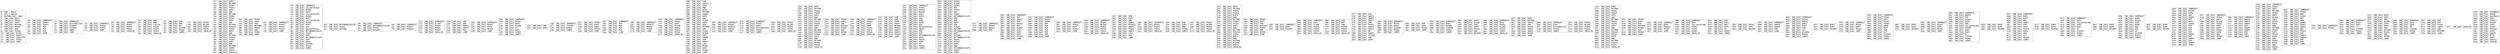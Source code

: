 digraph "graph.cfg.gv" {
	subgraph global {
		node [fontname=Courier fontsize=30.0 rank=same shape=box]
		block_0 [label="0: %00 = #0x1\l2: %01 = #0x40\l4: MSTORE(%01, %00)\l5: [NO_SSA] DUP1\l6: [NO_SSA] PUSH1\l8: [NO_SSA] DUP2\l9: [NO_SSA] MSTORE\la: [NO_SSA] PUSH1\lc: [NO_SSA] ADD\ld: [NO_SSA] PUSH2\l10: [NO_SSA] PUSH1\l12: [NO_SSA] SWAP2\l13: [NO_SSA] CODECOPY\l14: [NO_SSA] PUSH2\l17: [NO_SSA] JUMP\l"]
		block_18 [label="18: [NO_SSA] JUMPDEST\l19: [NO_SSA] SWAP4\l1a: [NO_SSA] SWAP3\l1b: [NO_SSA] POP\l1c: [NO_SSA] POP\l1d: [NO_SSA] POP\l1e: [NO_SSA] JUMP\l"]
		block_1f [label="1f: [NO_SSA] JUMPDEST\l20: [NO_SSA] EXTCODESIZE\l21: [NO_SSA] ISZERO\l22: [NO_SSA] ISZERO\l23: [NO_SSA] SWAP1\l24: [NO_SSA] JUMP\l"]
		block_25 [label="25: [NO_SSA] JUMPDEST\l26: [NO_SSA] PUSH2\l29: [NO_SSA] PUSH2\l2c: [NO_SSA] JUMP\l"]
		block_2d [label="2d: [NO_SSA] JUMPDEST\l2e: [NO_SSA] PUSH1\l30: [NO_SSA] PUSH1\l32: [NO_SSA] PUSH1\l34: [NO_SSA] INVALID\l"]
		block_35 [label="35: [NO_SSA] SUB\l36: [NO_SSA] AND\l37: [NO_SSA] CALLER\l38: [NO_SSA] PUSH1\l3a: [NO_SSA] PUSH1\l3c: [NO_SSA] PUSH1\l3e: [NO_SSA] INVALID\l"]
		block_3f [label="3f: [NO_SSA] SUB\l40: [NO_SSA] AND\l41: [NO_SSA] EQ\l42: [NO_SSA] ISZERO\l43: [NO_SSA] PUSH2\l46: [NO_SSA] JUMPI\l"]
		block_47 [label="47: [NO_SSA] PUSH1\l49: [NO_SSA] MLOAD\l4a: [NO_SSA] PUSH3\l4e: [NO_SSA] PUSH1\l50: [NO_SSA] INVALID\l"]
		block_51 [label="51: [NO_SSA] DUP2\l52: [NO_SSA] MSTORE\l53: [NO_SSA] PUSH1\l55: [NO_SSA] PUSH1\l57: [NO_SSA] DUP3\l58: [NO_SSA] ADD\l59: [NO_SSA] MSTORE\l5a: [NO_SSA] PUSH1\l5c: [NO_SSA] PUSH1\l5e: [NO_SSA] DUP3\l5f: [NO_SSA] ADD\l60: [NO_SSA] MSTORE\l61: [NO_SSA] PUSH32\l82: [NO_SSA] PUSH1\l84: [NO_SSA] DUP3\l85: [NO_SSA] ADD\l86: [NO_SSA] MSTORE\l87: [NO_SSA] PUSH32\la8: [NO_SSA] PUSH1\laa: [NO_SSA] DUP3\lab: [NO_SSA] ADD\lac: [NO_SSA] MSTORE\lad: [NO_SSA] PUSH2\lb0: [NO_SSA] PUSH1\lb2: [NO_SSA] INVALID\l"]
		block_b3 [label="b3: [NO_SSA] PUSH1\lb5: [NO_SSA] DUP3\lb6: [NO_SSA] ADD\lb7: [NO_SSA] MSTORE\lb8: [NO_SSA] PUSH1\lba: [NO_SSA] ADD\lbb: [NO_SSA] PUSH2\lbe: [NO_SSA] JUMP\l"]
		block_bf [label="bf: [NO_SSA] JUMPDEST\lc0: [NO_SSA] PUSH1\lc2: [NO_SSA] PUSH2\lc5: [NO_SSA] PUSH2\lc8: [NO_SSA] JUMP\l"]
		block_c9 [label="c9: [NO_SSA] JUMPDEST\lca: [NO_SSA] CALLDATASIZE\lcb: [NO_SSA] PUSH1\lcd: [NO_SSA] DUP1\lce: [NO_SSA] CALLDATACOPY\lcf: [NO_SSA] PUSH1\ld1: [NO_SSA] DUP1\ld2: [NO_SSA] CALLDATASIZE\ld3: [NO_SSA] PUSH1\ld5: [NO_SSA] DUP5\ld6: [NO_SSA] GAS\ld7: [NO_SSA] DELEGATECALL\ld8: [NO_SSA] RETURNDATASIZE\ld9: [NO_SSA] PUSH1\ldb: [NO_SSA] DUP1\ldc: [NO_SSA] RETURNDATACOPY\ldd: [NO_SSA] DUP1\lde: [NO_SSA] DUP1\ldf: [NO_SSA] ISZERO\le0: [NO_SSA] PUSH2\le3: [NO_SSA] JUMPI\l"]
		block_e4 [label="e4: [NO_SSA] RETURNDATASIZE\le5: [NO_SSA] PUSH1\le7: [NO_SSA] RETURN\l"]
		block_e8 [label="e8: [NO_SSA] JUMPDEST\le9: [NO_SSA] RETURNDATASIZE\lea: [NO_SSA] PUSH1\lec: [NO_SSA] REVERT\l"]
		block_ed [label="ed: [NO_SSA] JUMPDEST\lee: [NO_SSA] PUSH1\lf0: [NO_SSA] PUSH32\l"]
		block_111 [label="111: [NO_SSA] JUMPDEST\l112: [NO_SSA] SLOAD\l113: [NO_SSA] PUSH1\l115: [NO_SSA] PUSH1\l117: [NO_SSA] PUSH1\l119: [NO_SSA] INVALID\l"]
		block_11a [label="11a: [NO_SSA] SUB\l11b: [NO_SSA] AND\l11c: [NO_SSA] SWAP2\l11d: [NO_SSA] SWAP1\l11e: [NO_SSA] POP\l11f: [NO_SSA] JUMP\l"]
		block_120 [label="120: [NO_SSA] JUMPDEST\l121: [NO_SSA] PUSH2\l124: [NO_SSA] DUP4\l125: [NO_SSA] PUSH2\l128: [NO_SSA] JUMP\l"]
		block_129 [label="129: [NO_SSA] JUMPDEST\l12a: [NO_SSA] PUSH1\l12c: [NO_SSA] DUP3\l12d: [NO_SSA] MLOAD\l12e: [NO_SSA] GT\l12f: [NO_SSA] DUP1\l130: [NO_SSA] PUSH2\l133: [NO_SSA] JUMPI\l"]
		block_134 [label="134: [NO_SSA] POP\l135: [NO_SSA] DUP1\l"]
		block_136 [label="136: [NO_SSA] JUMPDEST\l137: [NO_SSA] ISZERO\l138: [NO_SSA] PUSH2\l13b: [NO_SSA] JUMPI\l"]
		block_13c [label="13c: [NO_SSA] PUSH2\l13f: [NO_SSA] DUP4\l140: [NO_SSA] DUP4\l141: [NO_SSA] PUSH2\l144: [NO_SSA] JUMP\l"]
		block_145 [label="145: [NO_SSA] JUMPDEST\l146: [NO_SSA] POP\l147: [NO_SSA] POP\l148: [NO_SSA] POP\l149: [NO_SSA] POP\l14a: [NO_SSA] JUMP\l"]
		block_14b [label="14b: [NO_SSA] JUMPDEST\l14c: [NO_SSA] PUSH32\l16d: [NO_SSA] PUSH2\l170: [NO_SSA] PUSH2\l173: [NO_SSA] JUMP\l"]
		block_174 [label="174: [NO_SSA] JUMPDEST\l175: [NO_SSA] PUSH1\l177: [NO_SSA] DUP1\l178: [NO_SSA] MLOAD\l179: [NO_SSA] PUSH1\l17b: [NO_SSA] PUSH1\l17d: [NO_SSA] PUSH1\l17f: [NO_SSA] INVALID\l"]
		block_180 [label="180: [NO_SSA] SUB\l181: [NO_SSA] SWAP3\l182: [NO_SSA] DUP4\l183: [NO_SSA] AND\l184: [NO_SSA] DUP2\l185: [NO_SSA] MSTORE\l186: [NO_SSA] SWAP2\l187: [NO_SSA] DUP5\l188: [NO_SSA] AND\l189: [NO_SSA] PUSH1\l18b: [NO_SSA] DUP4\l18c: [NO_SSA] ADD\l18d: [NO_SSA] MSTORE\l18e: [NO_SSA] ADD\l18f: [NO_SSA] PUSH1\l191: [NO_SSA] MLOAD\l192: [NO_SSA] DUP1\l193: [NO_SSA] SWAP2\l194: [NO_SSA] SUB\l195: [NO_SSA] SWAP1\l196: [NO_SSA] LOG1\l197: [NO_SSA] PUSH2\l19a: [NO_SSA] DUP2\l19b: [NO_SSA] PUSH2\l19e: [NO_SSA] JUMP\l"]
		block_19f [label="19f: [NO_SSA] JUMPDEST\l1a0: [NO_SSA] PUSH1\l1a2: [NO_SSA] PUSH32\l1c3: [NO_SSA] PUSH2\l1c6: [NO_SSA] JUMP\l"]
		block_1c7 [label="1c7: [NO_SSA] JUMPDEST\l1c8: [NO_SSA] PUSH1\l1ca: [NO_SSA] DUP4\l1cb: [NO_SSA] EXTCODESIZE\l1cc: [NO_SSA] PUSH2\l1cf: [NO_SSA] JUMPI\l"]
		block_1d0 [label="1d0: [NO_SSA] PUSH1\l1d2: [NO_SSA] MLOAD\l1d3: [NO_SSA] PUSH3\l1d7: [NO_SSA] PUSH1\l1d9: [NO_SSA] INVALID\l"]
		block_1da [label="1da: [NO_SSA] DUP2\l1db: [NO_SSA] MSTORE\l1dc: [NO_SSA] PUSH1\l1de: [NO_SSA] PUSH1\l1e0: [NO_SSA] DUP3\l1e1: [NO_SSA] ADD\l1e2: [NO_SSA] MSTORE\l1e3: [NO_SSA] PUSH1\l1e5: [NO_SSA] PUSH1\l1e7: [NO_SSA] DUP3\l1e8: [NO_SSA] ADD\l1e9: [NO_SSA] MSTORE\l1ea: [NO_SSA] PUSH32\l20b: [NO_SSA] PUSH1\l20d: [NO_SSA] DUP3\l20e: [NO_SSA] ADD\l20f: [NO_SSA] MSTORE\l210: [NO_SSA] PUSH6\l217: [NO_SSA] PUSH1\l219: [NO_SSA] INVALID\l"]
		block_21a [label="21a: [NO_SSA] PUSH1\l21c: [NO_SSA] DUP3\l21d: [NO_SSA] ADD\l21e: [NO_SSA] MSTORE\l21f: [NO_SSA] PUSH1\l221: [NO_SSA] ADD\l222: [NO_SSA] PUSH2\l225: [NO_SSA] JUMP\l"]
		block_226 [label="226: [NO_SSA] JUMPDEST\l227: [NO_SSA] PUSH1\l229: [NO_SSA] DUP1\l22a: [NO_SSA] DUP6\l22b: [NO_SSA] PUSH1\l22d: [NO_SSA] PUSH1\l22f: [NO_SSA] PUSH1\l231: [NO_SSA] INVALID\l"]
		block_232 [label="232: [NO_SSA] SUB\l233: [NO_SSA] AND\l234: [NO_SSA] DUP6\l235: [NO_SSA] PUSH1\l237: [NO_SSA] MLOAD\l238: [NO_SSA] PUSH2\l23b: [NO_SSA] SWAP2\l23c: [NO_SSA] SWAP1\l23d: [NO_SSA] PUSH2\l240: [NO_SSA] JUMP\l"]
		block_241 [label="241: [NO_SSA] JUMPDEST\l242: [NO_SSA] PUSH1\l244: [NO_SSA] PUSH1\l246: [NO_SSA] MLOAD\l247: [NO_SSA] DUP1\l248: [NO_SSA] DUP4\l249: [NO_SSA] SUB\l24a: [NO_SSA] DUP2\l24b: [NO_SSA] DUP6\l24c: [NO_SSA] GAS\l24d: [NO_SSA] DELEGATECALL\l24e: [NO_SSA] SWAP2\l24f: [NO_SSA] POP\l250: [NO_SSA] POP\l251: [NO_SSA] RETURNDATASIZE\l252: [NO_SSA] DUP1\l253: [NO_SSA] PUSH1\l255: [NO_SSA] DUP2\l256: [NO_SSA] EQ\l257: [NO_SSA] PUSH2\l25a: [NO_SSA] JUMPI\l"]
		block_25b [label="25b: [NO_SSA] PUSH1\l25d: [NO_SSA] MLOAD\l25e: [NO_SSA] SWAP2\l25f: [NO_SSA] POP\l260: [NO_SSA] PUSH1\l262: [NO_SSA] NOT\l263: [NO_SSA] PUSH1\l265: [NO_SSA] RETURNDATASIZE\l266: [NO_SSA] ADD\l267: [NO_SSA] AND\l268: [NO_SSA] DUP3\l269: [NO_SSA] ADD\l26a: [NO_SSA] PUSH1\l26c: [NO_SSA] MSTORE\l26d: [NO_SSA] RETURNDATASIZE\l26e: [NO_SSA] DUP3\l26f: [NO_SSA] MSTORE\l270: [NO_SSA] RETURNDATASIZE\l271: [NO_SSA] PUSH1\l273: [NO_SSA] PUSH1\l275: [NO_SSA] DUP5\l276: [NO_SSA] ADD\l277: [NO_SSA] RETURNDATACOPY\l278: [NO_SSA] PUSH2\l27b: [NO_SSA] JUMP\l"]
		block_27c [label="27c: [NO_SSA] JUMPDEST\l27d: [NO_SSA] PUSH1\l27f: [NO_SSA] SWAP2\l280: [NO_SSA] POP\l"]
		block_281 [label="281: [NO_SSA] JUMPDEST\l282: [NO_SSA] POP\l283: [NO_SSA] SWAP2\l284: [NO_SSA] POP\l285: [NO_SSA] SWAP2\l286: [NO_SSA] POP\l287: [NO_SSA] PUSH2\l28a: [NO_SSA] DUP3\l28b: [NO_SSA] DUP3\l28c: [NO_SSA] DUP7\l28d: [NO_SSA] PUSH2\l290: [NO_SSA] JUMP\l"]
		block_291 [label="291: [NO_SSA] JUMPDEST\l292: [NO_SSA] SWAP7\l293: [NO_SSA] SWAP6\l294: [NO_SSA] POP\l295: [NO_SSA] POP\l296: [NO_SSA] POP\l297: [NO_SSA] POP\l298: [NO_SSA] POP\l299: [NO_SSA] POP\l29a: [NO_SSA] JUMP\l"]
		block_29b [label="29b: [NO_SSA] JUMPDEST\l29c: [NO_SSA] PUSH2\l29f: [NO_SSA] DUP2\l2a0: [NO_SSA] PUSH2\l2a3: [NO_SSA] JUMP\l"]
		block_2a4 [label="2a4: [NO_SSA] JUMPDEST\l2a5: [NO_SSA] PUSH1\l2a7: [NO_SSA] MLOAD\l2a8: [NO_SSA] PUSH1\l2aa: [NO_SSA] PUSH1\l2ac: [NO_SSA] PUSH1\l2ae: [NO_SSA] INVALID\l"]
		block_2af [label="2af: [NO_SSA] SUB\l2b0: [NO_SSA] DUP3\l2b1: [NO_SSA] AND\l2b2: [NO_SSA] SWAP1\l2b3: [NO_SSA] PUSH32\l2d4: [NO_SSA] SWAP1\l2d5: [NO_SSA] PUSH1\l2d7: [NO_SSA] SWAP1\l2d8: [NO_SSA] LOG2\l2d9: [NO_SSA] POP\l2da: [NO_SSA] JUMP\l"]
		block_2db [label="2db: [NO_SSA] JUMPDEST\l2dc: [NO_SSA] PUSH1\l2de: [NO_SSA] PUSH1\l2e0: [NO_SSA] PUSH1\l2e2: [NO_SSA] INVALID\l"]
		block_2e3 [label="2e3: [NO_SSA] SUB\l2e4: [NO_SSA] DUP2\l2e5: [NO_SSA] AND\l2e6: [NO_SSA] PUSH2\l2e9: [NO_SSA] JUMPI\l"]
		block_2ea [label="2ea: [NO_SSA] PUSH1\l2ec: [NO_SSA] MLOAD\l2ed: [NO_SSA] PUSH3\l2f1: [NO_SSA] PUSH1\l2f3: [NO_SSA] INVALID\l"]
		block_2f4 [label="2f4: [NO_SSA] DUP2\l2f5: [NO_SSA] MSTORE\l2f6: [NO_SSA] PUSH1\l2f8: [NO_SSA] PUSH1\l2fa: [NO_SSA] DUP3\l2fb: [NO_SSA] ADD\l2fc: [NO_SSA] MSTORE\l2fd: [NO_SSA] PUSH1\l2ff: [NO_SSA] PUSH1\l301: [NO_SSA] DUP3\l302: [NO_SSA] ADD\l303: [NO_SSA] MSTORE\l304: [NO_SSA] PUSH32\l325: [NO_SSA] PUSH1\l327: [NO_SSA] DUP3\l328: [NO_SSA] ADD\l329: [NO_SSA] MSTORE\l32a: [NO_SSA] PUSH6\l331: [NO_SSA] PUSH1\l333: [NO_SSA] INVALID\l"]
		block_334 [label="334: [NO_SSA] PUSH1\l336: [NO_SSA] DUP3\l337: [NO_SSA] ADD\l338: [NO_SSA] MSTORE\l339: [NO_SSA] PUSH1\l33b: [NO_SSA] ADD\l33c: [NO_SSA] PUSH2\l33f: [NO_SSA] JUMP\l"]
		block_340 [label="340: [NO_SSA] JUMPDEST\l341: [NO_SSA] DUP1\l342: [NO_SSA] PUSH32\l"]
		block_363 [label="363: [NO_SSA] JUMPDEST\l364: [NO_SSA] DUP1\l365: [NO_SSA] SLOAD\l366: [NO_SSA] PUSH1\l368: [NO_SSA] PUSH1\l36a: [NO_SSA] PUSH1\l36c: [NO_SSA] INVALID\l"]
		block_36d [label="36d: [NO_SSA] SUB\l36e: [NO_SSA] NOT\l36f: [NO_SSA] AND\l370: [NO_SSA] PUSH1\l372: [NO_SSA] PUSH1\l374: [NO_SSA] PUSH1\l376: [NO_SSA] INVALID\l"]
		block_377 [label="377: [NO_SSA] SUB\l378: [NO_SSA] SWAP3\l379: [NO_SSA] SWAP1\l37a: [NO_SSA] SWAP3\l37b: [NO_SSA] AND\l37c: [NO_SSA] SWAP2\l37d: [NO_SSA] SWAP1\l37e: [NO_SSA] SWAP2\l37f: [NO_SSA] OR\l380: [NO_SSA] SWAP1\l381: [NO_SSA] SSTORE\l382: [NO_SSA] POP\l383: [NO_SSA] JUMP\l"]
		block_384 [label="384: [NO_SSA] JUMPDEST\l385: [NO_SSA] PUSH1\l387: [NO_SSA] DUP4\l388: [NO_SSA] ISZERO\l389: [NO_SSA] PUSH2\l38c: [NO_SSA] JUMPI\l"]
		block_38d [label="38d: [NO_SSA] POP\l38e: [NO_SSA] DUP2\l38f: [NO_SSA] PUSH2\l392: [NO_SSA] JUMP\l"]
		block_393 [label="393: [NO_SSA] JUMPDEST\l394: [NO_SSA] DUP3\l395: [NO_SSA] MLOAD\l396: [NO_SSA] ISZERO\l397: [NO_SSA] PUSH2\l39a: [NO_SSA] JUMPI\l"]
		block_39b [label="39b: [NO_SSA] DUP3\l39c: [NO_SSA] MLOAD\l39d: [NO_SSA] DUP1\l39e: [NO_SSA] DUP5\l39f: [NO_SSA] PUSH1\l3a1: [NO_SSA] ADD\l3a2: [NO_SSA] REVERT\l"]
		block_3a3 [label="3a3: [NO_SSA] JUMPDEST\l3a4: [NO_SSA] DUP2\l3a5: [NO_SSA] PUSH1\l3a7: [NO_SSA] MLOAD\l3a8: [NO_SSA] PUSH3\l3ac: [NO_SSA] PUSH1\l3ae: [NO_SSA] INVALID\l"]
		block_3af [label="3af: [NO_SSA] DUP2\l3b0: [NO_SSA] MSTORE\l3b1: [NO_SSA] PUSH1\l3b3: [NO_SSA] ADD\l3b4: [NO_SSA] PUSH2\l3b7: [NO_SSA] SWAP2\l3b8: [NO_SSA] SWAP1\l3b9: [NO_SSA] PUSH2\l3bc: [NO_SSA] JUMP\l"]
		block_3bd [label="3bd: [NO_SSA] JUMPDEST\l3be: [NO_SSA] DUP1\l3bf: [NO_SSA] EXTCODESIZE\l3c0: [NO_SSA] PUSH2\l3c3: [NO_SSA] JUMPI\l"]
		block_3c4 [label="3c4: [NO_SSA] PUSH1\l3c6: [NO_SSA] MLOAD\l3c7: [NO_SSA] PUSH3\l3cb: [NO_SSA] PUSH1\l3cd: [NO_SSA] INVALID\l"]
		block_3ce [label="3ce: [NO_SSA] DUP2\l3cf: [NO_SSA] MSTORE\l3d0: [NO_SSA] PUSH1\l3d2: [NO_SSA] PUSH1\l3d4: [NO_SSA] DUP3\l3d5: [NO_SSA] ADD\l3d6: [NO_SSA] MSTORE\l3d7: [NO_SSA] PUSH1\l3d9: [NO_SSA] PUSH1\l3db: [NO_SSA] DUP3\l3dc: [NO_SSA] ADD\l3dd: [NO_SSA] MSTORE\l3de: [NO_SSA] PUSH32\l3ff: [NO_SSA] PUSH1\l401: [NO_SSA] DUP3\l402: [NO_SSA] ADD\l403: [NO_SSA] MSTORE\l404: [NO_SSA] PUSH13\l412: [NO_SSA] PUSH1\l414: [NO_SSA] INVALID\l"]
		block_415 [label="415: [NO_SSA] PUSH1\l417: [NO_SSA] DUP3\l418: [NO_SSA] ADD\l419: [NO_SSA] MSTORE\l41a: [NO_SSA] PUSH1\l41c: [NO_SSA] ADD\l41d: [NO_SSA] PUSH2\l420: [NO_SSA] JUMP\l"]
		block_421 [label="421: [NO_SSA] JUMPDEST\l422: [NO_SSA] DUP1\l423: [NO_SSA] PUSH32\l444: [NO_SSA] PUSH2\l447: [NO_SSA] JUMP\l"]
		block_448 [label="448: [NO_SSA] JUMPDEST\l449: [NO_SSA] DUP1\l44a: [NO_SSA] CALLDATALOAD\l44b: [NO_SSA] PUSH1\l44d: [NO_SSA] PUSH1\l44f: [NO_SSA] PUSH1\l451: [NO_SSA] INVALID\l"]
		block_452 [label="452: [NO_SSA] SUB\l453: [NO_SSA] DUP2\l454: [NO_SSA] AND\l455: [NO_SSA] DUP2\l456: [NO_SSA] EQ\l457: [NO_SSA] PUSH2\l45a: [NO_SSA] JUMPI\l"]
		block_45b [label="45b: [NO_SSA] PUSH1\l45d: [NO_SSA] DUP1\l45e: [NO_SSA] REVERT\l"]
		block_45f [label="45f: [NO_SSA] JUMPDEST\l460: [NO_SSA] SWAP2\l461: [NO_SSA] SWAP1\l462: [NO_SSA] POP\l463: [NO_SSA] JUMP\l"]
		block_464 [label="464: [NO_SSA] JUMPDEST\l465: [NO_SSA] PUSH1\l467: [NO_SSA] PUSH1\l469: [NO_SSA] DUP3\l46a: [NO_SSA] DUP5\l46b: [NO_SSA] SUB\l46c: [NO_SSA] SLT\l46d: [NO_SSA] ISZERO\l46e: [NO_SSA] PUSH2\l471: [NO_SSA] JUMPI\l"]
		block_472 [label="472: [NO_SSA] DUP1\l473: [NO_SSA] DUP2\l474: [NO_SSA] REVERT\l"]
		block_475 [label="475: [NO_SSA] JUMPDEST\l476: [NO_SSA] PUSH2\l479: [NO_SSA] DUP3\l47a: [NO_SSA] PUSH2\l47d: [NO_SSA] JUMP\l"]
		block_47e [label="47e: [NO_SSA] JUMPDEST\l47f: [NO_SSA] PUSH1\l481: [NO_SSA] DUP1\l482: [NO_SSA] PUSH1\l484: [NO_SSA] PUSH1\l486: [NO_SSA] DUP5\l487: [NO_SSA] DUP7\l488: [NO_SSA] SUB\l489: [NO_SSA] SLT\l48a: [NO_SSA] ISZERO\l48b: [NO_SSA] PUSH2\l48e: [NO_SSA] JUMPI\l"]
		block_48f [label="48f: [NO_SSA] DUP2\l490: [NO_SSA] DUP3\l491: [NO_SSA] REVERT\l"]
		block_492 [label="492: [NO_SSA] JUMPDEST\l493: [NO_SSA] PUSH2\l496: [NO_SSA] DUP5\l497: [NO_SSA] PUSH2\l49a: [NO_SSA] JUMP\l"]
		block_49b [label="49b: [NO_SSA] JUMPDEST\l49c: [NO_SSA] SWAP3\l49d: [NO_SSA] POP\l49e: [NO_SSA] PUSH1\l4a0: [NO_SSA] DUP5\l4a1: [NO_SSA] ADD\l4a2: [NO_SSA] CALLDATALOAD\l4a3: [NO_SSA] PUSH8\l4ac: [NO_SSA] DUP1\l4ad: [NO_SSA] DUP3\l4ae: [NO_SSA] GT\l4af: [NO_SSA] ISZERO\l4b0: [NO_SSA] PUSH2\l4b3: [NO_SSA] JUMPI\l"]
		block_4b4 [label="4b4: [NO_SSA] DUP4\l4b5: [NO_SSA] DUP5\l4b6: [NO_SSA] REVERT\l"]
		block_4b7 [label="4b7: [NO_SSA] JUMPDEST\l4b8: [NO_SSA] DUP2\l4b9: [NO_SSA] DUP7\l4ba: [NO_SSA] ADD\l4bb: [NO_SSA] SWAP2\l4bc: [NO_SSA] POP\l4bd: [NO_SSA] DUP7\l4be: [NO_SSA] PUSH1\l4c0: [NO_SSA] DUP4\l4c1: [NO_SSA] ADD\l4c2: [NO_SSA] SLT\l4c3: [NO_SSA] PUSH2\l4c6: [NO_SSA] JUMPI\l"]
		block_4c7 [label="4c7: [NO_SSA] DUP4\l4c8: [NO_SSA] DUP5\l4c9: [NO_SSA] REVERT\l"]
		block_4ca [label="4ca: [NO_SSA] JUMPDEST\l4cb: [NO_SSA] DUP2\l4cc: [NO_SSA] CALLDATALOAD\l4cd: [NO_SSA] DUP2\l4ce: [NO_SSA] DUP2\l4cf: [NO_SSA] GT\l4d0: [NO_SSA] ISZERO\l4d1: [NO_SSA] PUSH2\l4d4: [NO_SSA] JUMPI\l"]
		block_4d5 [label="4d5: [NO_SSA] DUP5\l4d6: [NO_SSA] DUP6\l4d7: [NO_SSA] REVERT\l"]
		block_4d8 [label="4d8: [NO_SSA] JUMPDEST\l4d9: [NO_SSA] DUP8\l4da: [NO_SSA] PUSH1\l4dc: [NO_SSA] DUP3\l4dd: [NO_SSA] DUP6\l4de: [NO_SSA] ADD\l4df: [NO_SSA] ADD\l4e0: [NO_SSA] GT\l4e1: [NO_SSA] ISZERO\l4e2: [NO_SSA] PUSH2\l4e5: [NO_SSA] JUMPI\l"]
		block_4e6 [label="4e6: [NO_SSA] DUP5\l4e7: [NO_SSA] DUP6\l4e8: [NO_SSA] REVERT\l"]
		block_4e9 [label="4e9: [NO_SSA] JUMPDEST\l4ea: [NO_SSA] PUSH1\l4ec: [NO_SSA] DUP4\l4ed: [NO_SSA] ADD\l4ee: [NO_SSA] SWAP5\l4ef: [NO_SSA] POP\l4f0: [NO_SSA] DUP1\l4f1: [NO_SSA] SWAP4\l4f2: [NO_SSA] POP\l4f3: [NO_SSA] POP\l4f4: [NO_SSA] POP\l4f5: [NO_SSA] POP\l4f6: [NO_SSA] SWAP3\l4f7: [NO_SSA] POP\l4f8: [NO_SSA] SWAP3\l4f9: [NO_SSA] POP\l4fa: [NO_SSA] SWAP3\l4fb: [NO_SSA] JUMP\l"]
		block_4fc [label="4fc: [NO_SSA] JUMPDEST\l4fd: [NO_SSA] PUSH1\l4ff: [NO_SSA] DUP3\l500: [NO_SSA] MLOAD\l501: [NO_SSA] PUSH2\l504: [NO_SSA] DUP2\l505: [NO_SSA] DUP5\l506: [NO_SSA] PUSH1\l508: [NO_SSA] DUP8\l509: [NO_SSA] ADD\l50a: [NO_SSA] PUSH2\l50d: [NO_SSA] JUMP\l"]
		block_50e [label="50e: [NO_SSA] JUMPDEST\l50f: [NO_SSA] SWAP2\l510: [NO_SSA] SWAP1\l511: [NO_SSA] SWAP2\l512: [NO_SSA] ADD\l513: [NO_SSA] SWAP3\l514: [NO_SSA] SWAP2\l515: [NO_SSA] POP\l516: [NO_SSA] POP\l517: [NO_SSA] JUMP\l"]
		block_518 [label="518: [NO_SSA] JUMPDEST\l519: [NO_SSA] PUSH1\l51b: [NO_SSA] DUP2\l51c: [NO_SSA] MSTORE\l51d: [NO_SSA] PUSH1\l51f: [NO_SSA] DUP3\l520: [NO_SSA] MLOAD\l521: [NO_SSA] DUP1\l522: [NO_SSA] PUSH1\l524: [NO_SSA] DUP5\l525: [NO_SSA] ADD\l526: [NO_SSA] MSTORE\l527: [NO_SSA] PUSH2\l52a: [NO_SSA] DUP2\l52b: [NO_SSA] PUSH1\l52d: [NO_SSA] DUP6\l52e: [NO_SSA] ADD\l52f: [NO_SSA] PUSH1\l531: [NO_SSA] DUP8\l532: [NO_SSA] ADD\l533: [NO_SSA] PUSH2\l536: [NO_SSA] JUMP\l"]
		block_537 [label="537: [NO_SSA] JUMPDEST\l538: [NO_SSA] PUSH1\l53a: [NO_SSA] ADD\l53b: [NO_SSA] PUSH1\l53d: [NO_SSA] NOT\l53e: [NO_SSA] AND\l53f: [NO_SSA] SWAP2\l540: [NO_SSA] SWAP1\l541: [NO_SSA] SWAP2\l542: [NO_SSA] ADD\l543: [NO_SSA] PUSH1\l545: [NO_SSA] ADD\l546: [NO_SSA] SWAP3\l547: [NO_SSA] SWAP2\l548: [NO_SSA] POP\l549: [NO_SSA] POP\l54a: [NO_SSA] JUMP\l"]
		block_54b [label="54b: [NO_SSA] JUMPDEST\l54c: [NO_SSA] PUSH1\l"]
		block_54e [label="54e: [NO_SSA] JUMPDEST\l54f: [NO_SSA] DUP4\l550: [NO_SSA] DUP2\l551: [NO_SSA] LT\l552: [NO_SSA] ISZERO\l553: [NO_SSA] PUSH2\l556: [NO_SSA] JUMPI\l"]
		block_557 [label="557: [NO_SSA] DUP2\l558: [NO_SSA] DUP2\l559: [NO_SSA] ADD\l55a: [NO_SSA] MLOAD\l55b: [NO_SSA] DUP4\l55c: [NO_SSA] DUP3\l55d: [NO_SSA] ADD\l55e: [NO_SSA] MSTORE\l55f: [NO_SSA] PUSH1\l561: [NO_SSA] ADD\l562: [NO_SSA] PUSH2\l565: [NO_SSA] JUMP\l"]
		block_566 [label="566: [NO_SSA] JUMPDEST\l567: [NO_SSA] DUP4\l568: [NO_SSA] DUP2\l569: [NO_SSA] GT\l56a: [NO_SSA] ISZERO\l56b: [NO_SSA] PUSH2\l56e: [NO_SSA] JUMPI\l"]
		block_56f [label="56f: [NO_SSA] POP\l570: [NO_SSA] POP\l571: [NO_SSA] PUSH1\l573: [NO_SSA] SWAP2\l574: [NO_SSA] ADD\l575: [NO_SSA] MSTORE\l576: [NO_SSA] JUMP\l"]
		block_577 [label="577: [NO_SSA] INVALID\l"]
		block_578 [label="578: [NO_SSA] COINBASE\l579: [NO_SSA] PUSH5\l57f: [NO_SSA] GASPRICE\l580: [NO_SSA] SHA3\l581: [NO_SSA] PUSH13\l58f: [NO_SSA] PUSH8\l598: [NO_SSA] SHA3\l599: [NO_SSA] PUSH7\l5a1: [NO_SSA] PUSH10\l5ac: [NO_SSA] DUP5\l5ad: [NO_SSA] SWAP9\l5ae: [NO_SSA] BYTE\l5af: [NO_SSA] DUP3\l5b0: [NO_SSA] PUSH13\l5be: [NO_SSA] PUSH26\l"]
	}
}
